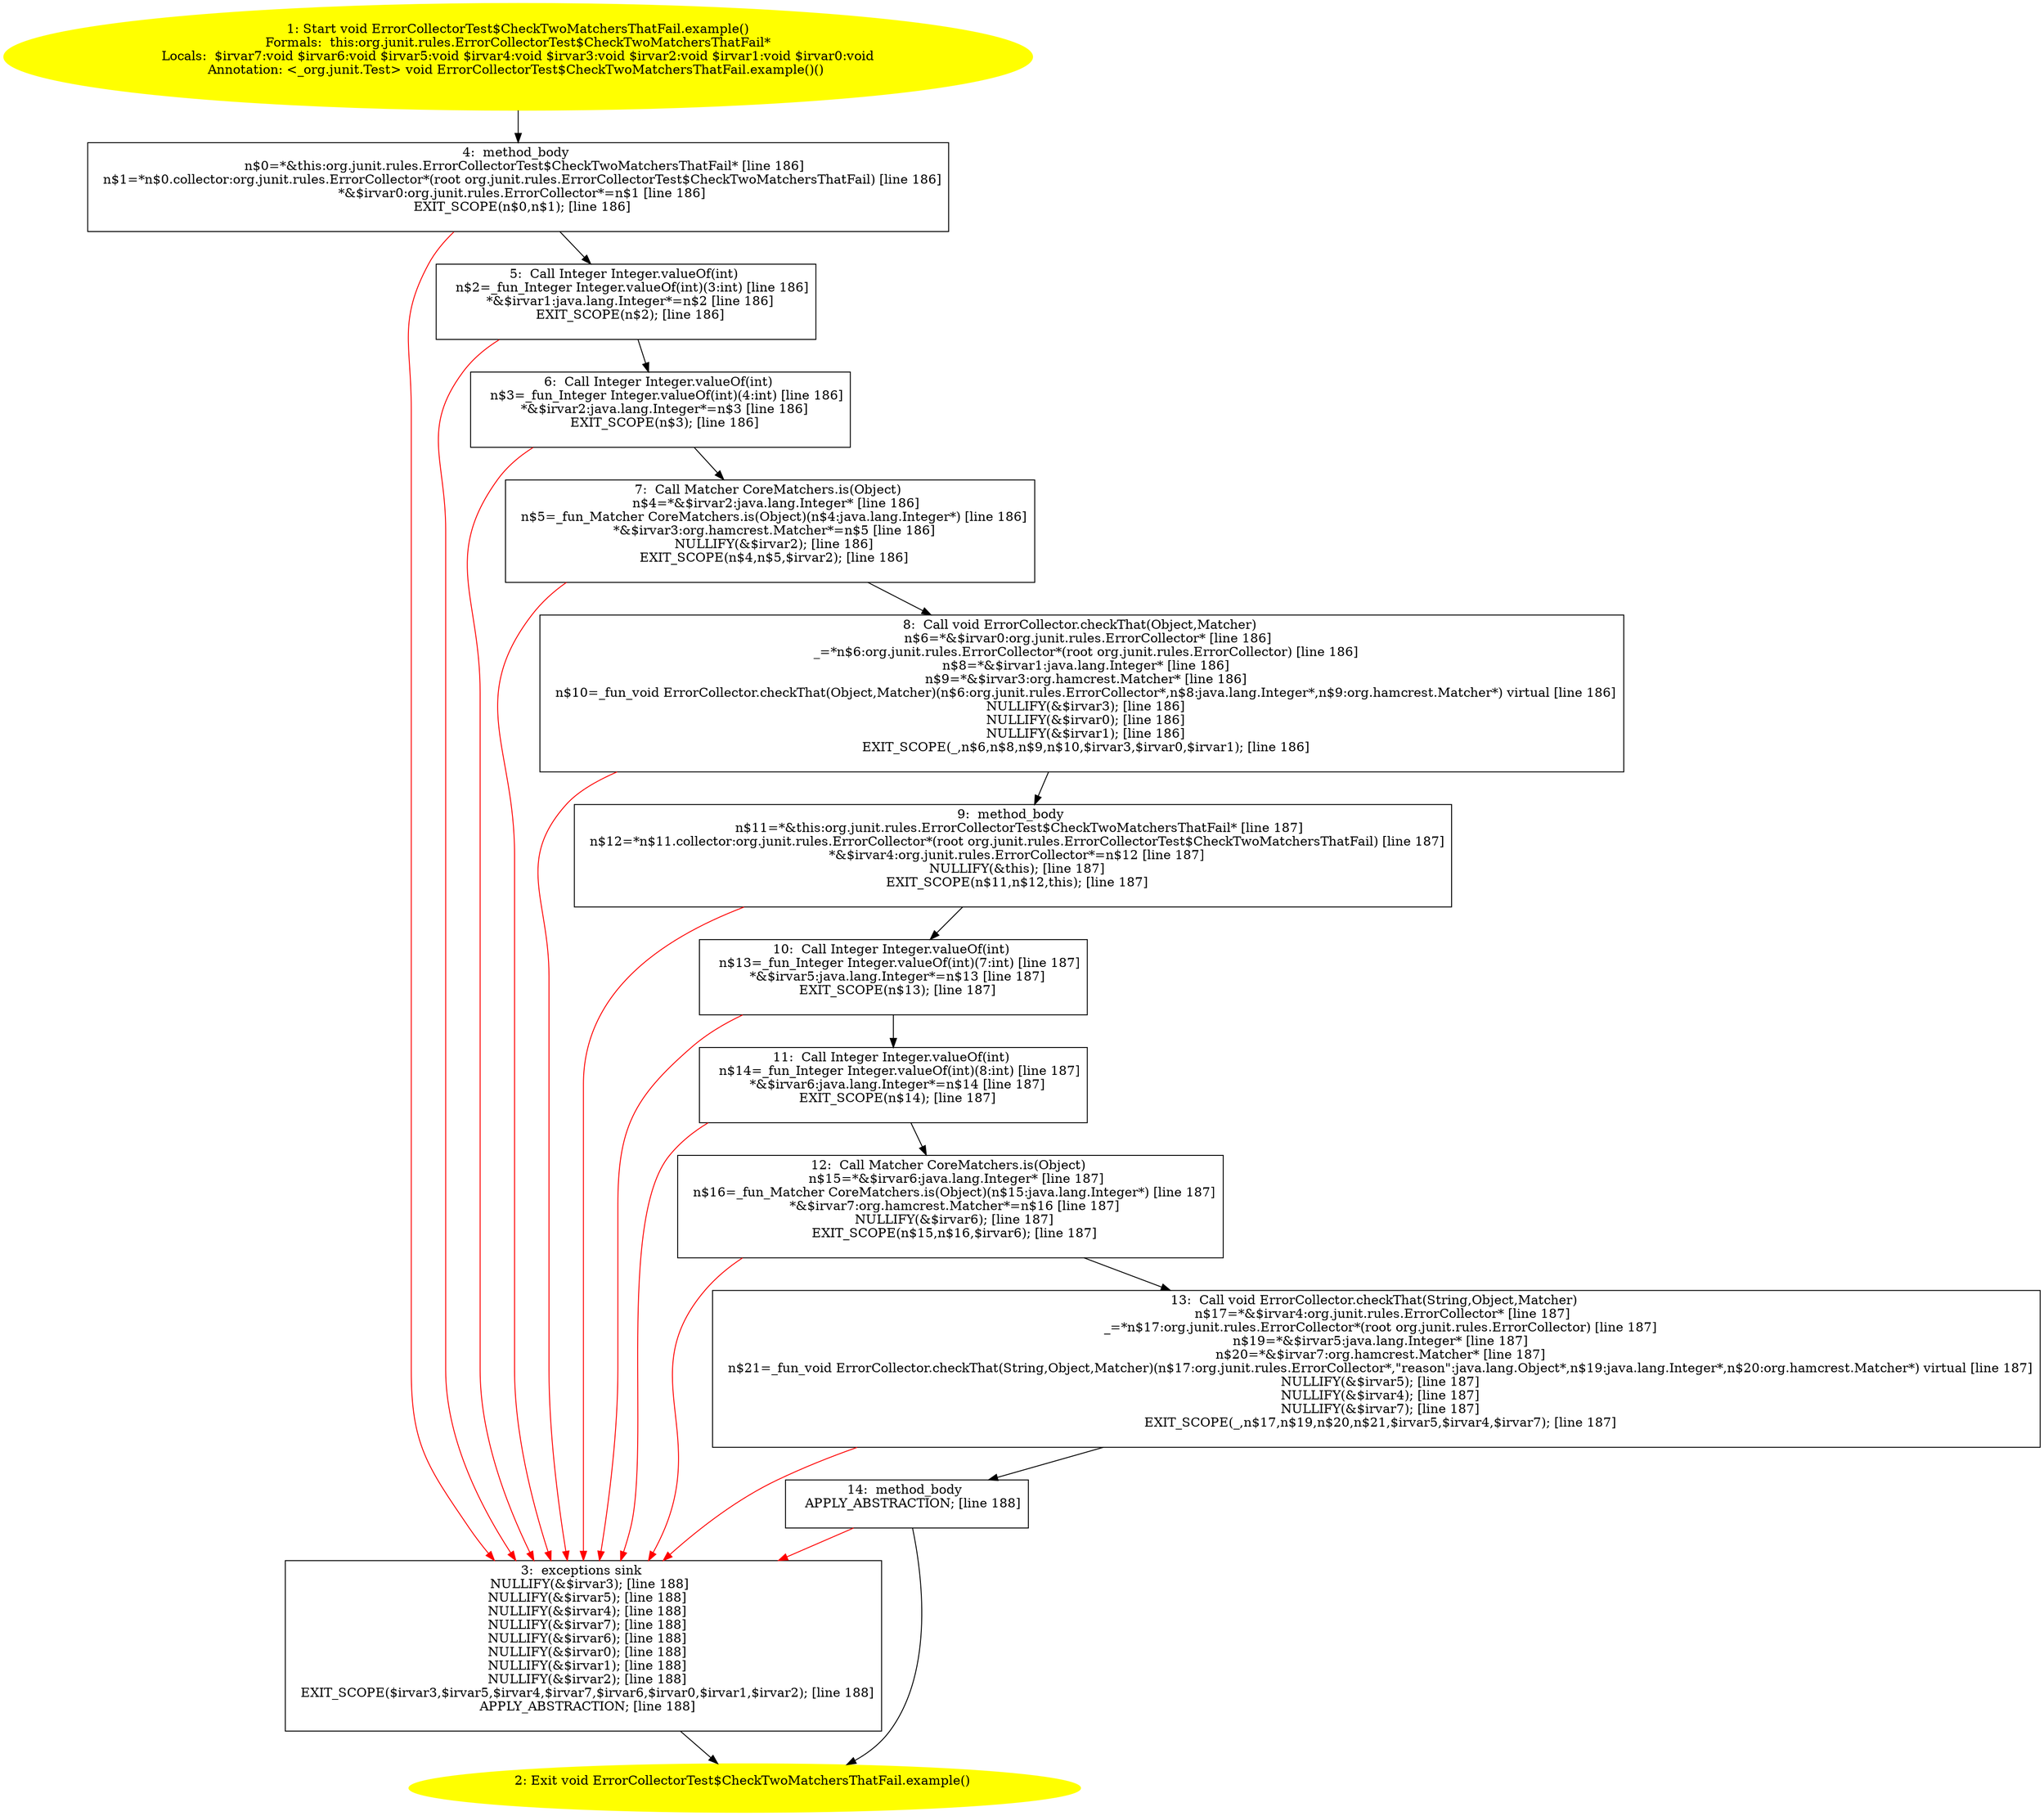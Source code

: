 /* @generated */
digraph cfg {
"org.junit.rules.ErrorCollectorTest$CheckTwoMatchersThatFail.example():void.9fc25b8220c59f9e86b3e2529d5ddde5_1" [label="1: Start void ErrorCollectorTest$CheckTwoMatchersThatFail.example()\nFormals:  this:org.junit.rules.ErrorCollectorTest$CheckTwoMatchersThatFail*\nLocals:  $irvar7:void $irvar6:void $irvar5:void $irvar4:void $irvar3:void $irvar2:void $irvar1:void $irvar0:void\nAnnotation: <_org.junit.Test> void ErrorCollectorTest$CheckTwoMatchersThatFail.example()() \n  " color=yellow style=filled]
	

	 "org.junit.rules.ErrorCollectorTest$CheckTwoMatchersThatFail.example():void.9fc25b8220c59f9e86b3e2529d5ddde5_1" -> "org.junit.rules.ErrorCollectorTest$CheckTwoMatchersThatFail.example():void.9fc25b8220c59f9e86b3e2529d5ddde5_4" ;
"org.junit.rules.ErrorCollectorTest$CheckTwoMatchersThatFail.example():void.9fc25b8220c59f9e86b3e2529d5ddde5_2" [label="2: Exit void ErrorCollectorTest$CheckTwoMatchersThatFail.example() \n  " color=yellow style=filled]
	

"org.junit.rules.ErrorCollectorTest$CheckTwoMatchersThatFail.example():void.9fc25b8220c59f9e86b3e2529d5ddde5_3" [label="3:  exceptions sink \n   NULLIFY(&$irvar3); [line 188]\n  NULLIFY(&$irvar5); [line 188]\n  NULLIFY(&$irvar4); [line 188]\n  NULLIFY(&$irvar7); [line 188]\n  NULLIFY(&$irvar6); [line 188]\n  NULLIFY(&$irvar0); [line 188]\n  NULLIFY(&$irvar1); [line 188]\n  NULLIFY(&$irvar2); [line 188]\n  EXIT_SCOPE($irvar3,$irvar5,$irvar4,$irvar7,$irvar6,$irvar0,$irvar1,$irvar2); [line 188]\n  APPLY_ABSTRACTION; [line 188]\n " shape="box"]
	

	 "org.junit.rules.ErrorCollectorTest$CheckTwoMatchersThatFail.example():void.9fc25b8220c59f9e86b3e2529d5ddde5_3" -> "org.junit.rules.ErrorCollectorTest$CheckTwoMatchersThatFail.example():void.9fc25b8220c59f9e86b3e2529d5ddde5_2" ;
"org.junit.rules.ErrorCollectorTest$CheckTwoMatchersThatFail.example():void.9fc25b8220c59f9e86b3e2529d5ddde5_4" [label="4:  method_body \n   n$0=*&this:org.junit.rules.ErrorCollectorTest$CheckTwoMatchersThatFail* [line 186]\n  n$1=*n$0.collector:org.junit.rules.ErrorCollector*(root org.junit.rules.ErrorCollectorTest$CheckTwoMatchersThatFail) [line 186]\n  *&$irvar0:org.junit.rules.ErrorCollector*=n$1 [line 186]\n  EXIT_SCOPE(n$0,n$1); [line 186]\n " shape="box"]
	

	 "org.junit.rules.ErrorCollectorTest$CheckTwoMatchersThatFail.example():void.9fc25b8220c59f9e86b3e2529d5ddde5_4" -> "org.junit.rules.ErrorCollectorTest$CheckTwoMatchersThatFail.example():void.9fc25b8220c59f9e86b3e2529d5ddde5_5" ;
	 "org.junit.rules.ErrorCollectorTest$CheckTwoMatchersThatFail.example():void.9fc25b8220c59f9e86b3e2529d5ddde5_4" -> "org.junit.rules.ErrorCollectorTest$CheckTwoMatchersThatFail.example():void.9fc25b8220c59f9e86b3e2529d5ddde5_3" [color="red" ];
"org.junit.rules.ErrorCollectorTest$CheckTwoMatchersThatFail.example():void.9fc25b8220c59f9e86b3e2529d5ddde5_5" [label="5:  Call Integer Integer.valueOf(int) \n   n$2=_fun_Integer Integer.valueOf(int)(3:int) [line 186]\n  *&$irvar1:java.lang.Integer*=n$2 [line 186]\n  EXIT_SCOPE(n$2); [line 186]\n " shape="box"]
	

	 "org.junit.rules.ErrorCollectorTest$CheckTwoMatchersThatFail.example():void.9fc25b8220c59f9e86b3e2529d5ddde5_5" -> "org.junit.rules.ErrorCollectorTest$CheckTwoMatchersThatFail.example():void.9fc25b8220c59f9e86b3e2529d5ddde5_6" ;
	 "org.junit.rules.ErrorCollectorTest$CheckTwoMatchersThatFail.example():void.9fc25b8220c59f9e86b3e2529d5ddde5_5" -> "org.junit.rules.ErrorCollectorTest$CheckTwoMatchersThatFail.example():void.9fc25b8220c59f9e86b3e2529d5ddde5_3" [color="red" ];
"org.junit.rules.ErrorCollectorTest$CheckTwoMatchersThatFail.example():void.9fc25b8220c59f9e86b3e2529d5ddde5_6" [label="6:  Call Integer Integer.valueOf(int) \n   n$3=_fun_Integer Integer.valueOf(int)(4:int) [line 186]\n  *&$irvar2:java.lang.Integer*=n$3 [line 186]\n  EXIT_SCOPE(n$3); [line 186]\n " shape="box"]
	

	 "org.junit.rules.ErrorCollectorTest$CheckTwoMatchersThatFail.example():void.9fc25b8220c59f9e86b3e2529d5ddde5_6" -> "org.junit.rules.ErrorCollectorTest$CheckTwoMatchersThatFail.example():void.9fc25b8220c59f9e86b3e2529d5ddde5_7" ;
	 "org.junit.rules.ErrorCollectorTest$CheckTwoMatchersThatFail.example():void.9fc25b8220c59f9e86b3e2529d5ddde5_6" -> "org.junit.rules.ErrorCollectorTest$CheckTwoMatchersThatFail.example():void.9fc25b8220c59f9e86b3e2529d5ddde5_3" [color="red" ];
"org.junit.rules.ErrorCollectorTest$CheckTwoMatchersThatFail.example():void.9fc25b8220c59f9e86b3e2529d5ddde5_7" [label="7:  Call Matcher CoreMatchers.is(Object) \n   n$4=*&$irvar2:java.lang.Integer* [line 186]\n  n$5=_fun_Matcher CoreMatchers.is(Object)(n$4:java.lang.Integer*) [line 186]\n  *&$irvar3:org.hamcrest.Matcher*=n$5 [line 186]\n  NULLIFY(&$irvar2); [line 186]\n  EXIT_SCOPE(n$4,n$5,$irvar2); [line 186]\n " shape="box"]
	

	 "org.junit.rules.ErrorCollectorTest$CheckTwoMatchersThatFail.example():void.9fc25b8220c59f9e86b3e2529d5ddde5_7" -> "org.junit.rules.ErrorCollectorTest$CheckTwoMatchersThatFail.example():void.9fc25b8220c59f9e86b3e2529d5ddde5_8" ;
	 "org.junit.rules.ErrorCollectorTest$CheckTwoMatchersThatFail.example():void.9fc25b8220c59f9e86b3e2529d5ddde5_7" -> "org.junit.rules.ErrorCollectorTest$CheckTwoMatchersThatFail.example():void.9fc25b8220c59f9e86b3e2529d5ddde5_3" [color="red" ];
"org.junit.rules.ErrorCollectorTest$CheckTwoMatchersThatFail.example():void.9fc25b8220c59f9e86b3e2529d5ddde5_8" [label="8:  Call void ErrorCollector.checkThat(Object,Matcher) \n   n$6=*&$irvar0:org.junit.rules.ErrorCollector* [line 186]\n  _=*n$6:org.junit.rules.ErrorCollector*(root org.junit.rules.ErrorCollector) [line 186]\n  n$8=*&$irvar1:java.lang.Integer* [line 186]\n  n$9=*&$irvar3:org.hamcrest.Matcher* [line 186]\n  n$10=_fun_void ErrorCollector.checkThat(Object,Matcher)(n$6:org.junit.rules.ErrorCollector*,n$8:java.lang.Integer*,n$9:org.hamcrest.Matcher*) virtual [line 186]\n  NULLIFY(&$irvar3); [line 186]\n  NULLIFY(&$irvar0); [line 186]\n  NULLIFY(&$irvar1); [line 186]\n  EXIT_SCOPE(_,n$6,n$8,n$9,n$10,$irvar3,$irvar0,$irvar1); [line 186]\n " shape="box"]
	

	 "org.junit.rules.ErrorCollectorTest$CheckTwoMatchersThatFail.example():void.9fc25b8220c59f9e86b3e2529d5ddde5_8" -> "org.junit.rules.ErrorCollectorTest$CheckTwoMatchersThatFail.example():void.9fc25b8220c59f9e86b3e2529d5ddde5_9" ;
	 "org.junit.rules.ErrorCollectorTest$CheckTwoMatchersThatFail.example():void.9fc25b8220c59f9e86b3e2529d5ddde5_8" -> "org.junit.rules.ErrorCollectorTest$CheckTwoMatchersThatFail.example():void.9fc25b8220c59f9e86b3e2529d5ddde5_3" [color="red" ];
"org.junit.rules.ErrorCollectorTest$CheckTwoMatchersThatFail.example():void.9fc25b8220c59f9e86b3e2529d5ddde5_9" [label="9:  method_body \n   n$11=*&this:org.junit.rules.ErrorCollectorTest$CheckTwoMatchersThatFail* [line 187]\n  n$12=*n$11.collector:org.junit.rules.ErrorCollector*(root org.junit.rules.ErrorCollectorTest$CheckTwoMatchersThatFail) [line 187]\n  *&$irvar4:org.junit.rules.ErrorCollector*=n$12 [line 187]\n  NULLIFY(&this); [line 187]\n  EXIT_SCOPE(n$11,n$12,this); [line 187]\n " shape="box"]
	

	 "org.junit.rules.ErrorCollectorTest$CheckTwoMatchersThatFail.example():void.9fc25b8220c59f9e86b3e2529d5ddde5_9" -> "org.junit.rules.ErrorCollectorTest$CheckTwoMatchersThatFail.example():void.9fc25b8220c59f9e86b3e2529d5ddde5_10" ;
	 "org.junit.rules.ErrorCollectorTest$CheckTwoMatchersThatFail.example():void.9fc25b8220c59f9e86b3e2529d5ddde5_9" -> "org.junit.rules.ErrorCollectorTest$CheckTwoMatchersThatFail.example():void.9fc25b8220c59f9e86b3e2529d5ddde5_3" [color="red" ];
"org.junit.rules.ErrorCollectorTest$CheckTwoMatchersThatFail.example():void.9fc25b8220c59f9e86b3e2529d5ddde5_10" [label="10:  Call Integer Integer.valueOf(int) \n   n$13=_fun_Integer Integer.valueOf(int)(7:int) [line 187]\n  *&$irvar5:java.lang.Integer*=n$13 [line 187]\n  EXIT_SCOPE(n$13); [line 187]\n " shape="box"]
	

	 "org.junit.rules.ErrorCollectorTest$CheckTwoMatchersThatFail.example():void.9fc25b8220c59f9e86b3e2529d5ddde5_10" -> "org.junit.rules.ErrorCollectorTest$CheckTwoMatchersThatFail.example():void.9fc25b8220c59f9e86b3e2529d5ddde5_11" ;
	 "org.junit.rules.ErrorCollectorTest$CheckTwoMatchersThatFail.example():void.9fc25b8220c59f9e86b3e2529d5ddde5_10" -> "org.junit.rules.ErrorCollectorTest$CheckTwoMatchersThatFail.example():void.9fc25b8220c59f9e86b3e2529d5ddde5_3" [color="red" ];
"org.junit.rules.ErrorCollectorTest$CheckTwoMatchersThatFail.example():void.9fc25b8220c59f9e86b3e2529d5ddde5_11" [label="11:  Call Integer Integer.valueOf(int) \n   n$14=_fun_Integer Integer.valueOf(int)(8:int) [line 187]\n  *&$irvar6:java.lang.Integer*=n$14 [line 187]\n  EXIT_SCOPE(n$14); [line 187]\n " shape="box"]
	

	 "org.junit.rules.ErrorCollectorTest$CheckTwoMatchersThatFail.example():void.9fc25b8220c59f9e86b3e2529d5ddde5_11" -> "org.junit.rules.ErrorCollectorTest$CheckTwoMatchersThatFail.example():void.9fc25b8220c59f9e86b3e2529d5ddde5_12" ;
	 "org.junit.rules.ErrorCollectorTest$CheckTwoMatchersThatFail.example():void.9fc25b8220c59f9e86b3e2529d5ddde5_11" -> "org.junit.rules.ErrorCollectorTest$CheckTwoMatchersThatFail.example():void.9fc25b8220c59f9e86b3e2529d5ddde5_3" [color="red" ];
"org.junit.rules.ErrorCollectorTest$CheckTwoMatchersThatFail.example():void.9fc25b8220c59f9e86b3e2529d5ddde5_12" [label="12:  Call Matcher CoreMatchers.is(Object) \n   n$15=*&$irvar6:java.lang.Integer* [line 187]\n  n$16=_fun_Matcher CoreMatchers.is(Object)(n$15:java.lang.Integer*) [line 187]\n  *&$irvar7:org.hamcrest.Matcher*=n$16 [line 187]\n  NULLIFY(&$irvar6); [line 187]\n  EXIT_SCOPE(n$15,n$16,$irvar6); [line 187]\n " shape="box"]
	

	 "org.junit.rules.ErrorCollectorTest$CheckTwoMatchersThatFail.example():void.9fc25b8220c59f9e86b3e2529d5ddde5_12" -> "org.junit.rules.ErrorCollectorTest$CheckTwoMatchersThatFail.example():void.9fc25b8220c59f9e86b3e2529d5ddde5_13" ;
	 "org.junit.rules.ErrorCollectorTest$CheckTwoMatchersThatFail.example():void.9fc25b8220c59f9e86b3e2529d5ddde5_12" -> "org.junit.rules.ErrorCollectorTest$CheckTwoMatchersThatFail.example():void.9fc25b8220c59f9e86b3e2529d5ddde5_3" [color="red" ];
"org.junit.rules.ErrorCollectorTest$CheckTwoMatchersThatFail.example():void.9fc25b8220c59f9e86b3e2529d5ddde5_13" [label="13:  Call void ErrorCollector.checkThat(String,Object,Matcher) \n   n$17=*&$irvar4:org.junit.rules.ErrorCollector* [line 187]\n  _=*n$17:org.junit.rules.ErrorCollector*(root org.junit.rules.ErrorCollector) [line 187]\n  n$19=*&$irvar5:java.lang.Integer* [line 187]\n  n$20=*&$irvar7:org.hamcrest.Matcher* [line 187]\n  n$21=_fun_void ErrorCollector.checkThat(String,Object,Matcher)(n$17:org.junit.rules.ErrorCollector*,\"reason\":java.lang.Object*,n$19:java.lang.Integer*,n$20:org.hamcrest.Matcher*) virtual [line 187]\n  NULLIFY(&$irvar5); [line 187]\n  NULLIFY(&$irvar4); [line 187]\n  NULLIFY(&$irvar7); [line 187]\n  EXIT_SCOPE(_,n$17,n$19,n$20,n$21,$irvar5,$irvar4,$irvar7); [line 187]\n " shape="box"]
	

	 "org.junit.rules.ErrorCollectorTest$CheckTwoMatchersThatFail.example():void.9fc25b8220c59f9e86b3e2529d5ddde5_13" -> "org.junit.rules.ErrorCollectorTest$CheckTwoMatchersThatFail.example():void.9fc25b8220c59f9e86b3e2529d5ddde5_14" ;
	 "org.junit.rules.ErrorCollectorTest$CheckTwoMatchersThatFail.example():void.9fc25b8220c59f9e86b3e2529d5ddde5_13" -> "org.junit.rules.ErrorCollectorTest$CheckTwoMatchersThatFail.example():void.9fc25b8220c59f9e86b3e2529d5ddde5_3" [color="red" ];
"org.junit.rules.ErrorCollectorTest$CheckTwoMatchersThatFail.example():void.9fc25b8220c59f9e86b3e2529d5ddde5_14" [label="14:  method_body \n   APPLY_ABSTRACTION; [line 188]\n " shape="box"]
	

	 "org.junit.rules.ErrorCollectorTest$CheckTwoMatchersThatFail.example():void.9fc25b8220c59f9e86b3e2529d5ddde5_14" -> "org.junit.rules.ErrorCollectorTest$CheckTwoMatchersThatFail.example():void.9fc25b8220c59f9e86b3e2529d5ddde5_2" ;
	 "org.junit.rules.ErrorCollectorTest$CheckTwoMatchersThatFail.example():void.9fc25b8220c59f9e86b3e2529d5ddde5_14" -> "org.junit.rules.ErrorCollectorTest$CheckTwoMatchersThatFail.example():void.9fc25b8220c59f9e86b3e2529d5ddde5_3" [color="red" ];
}
